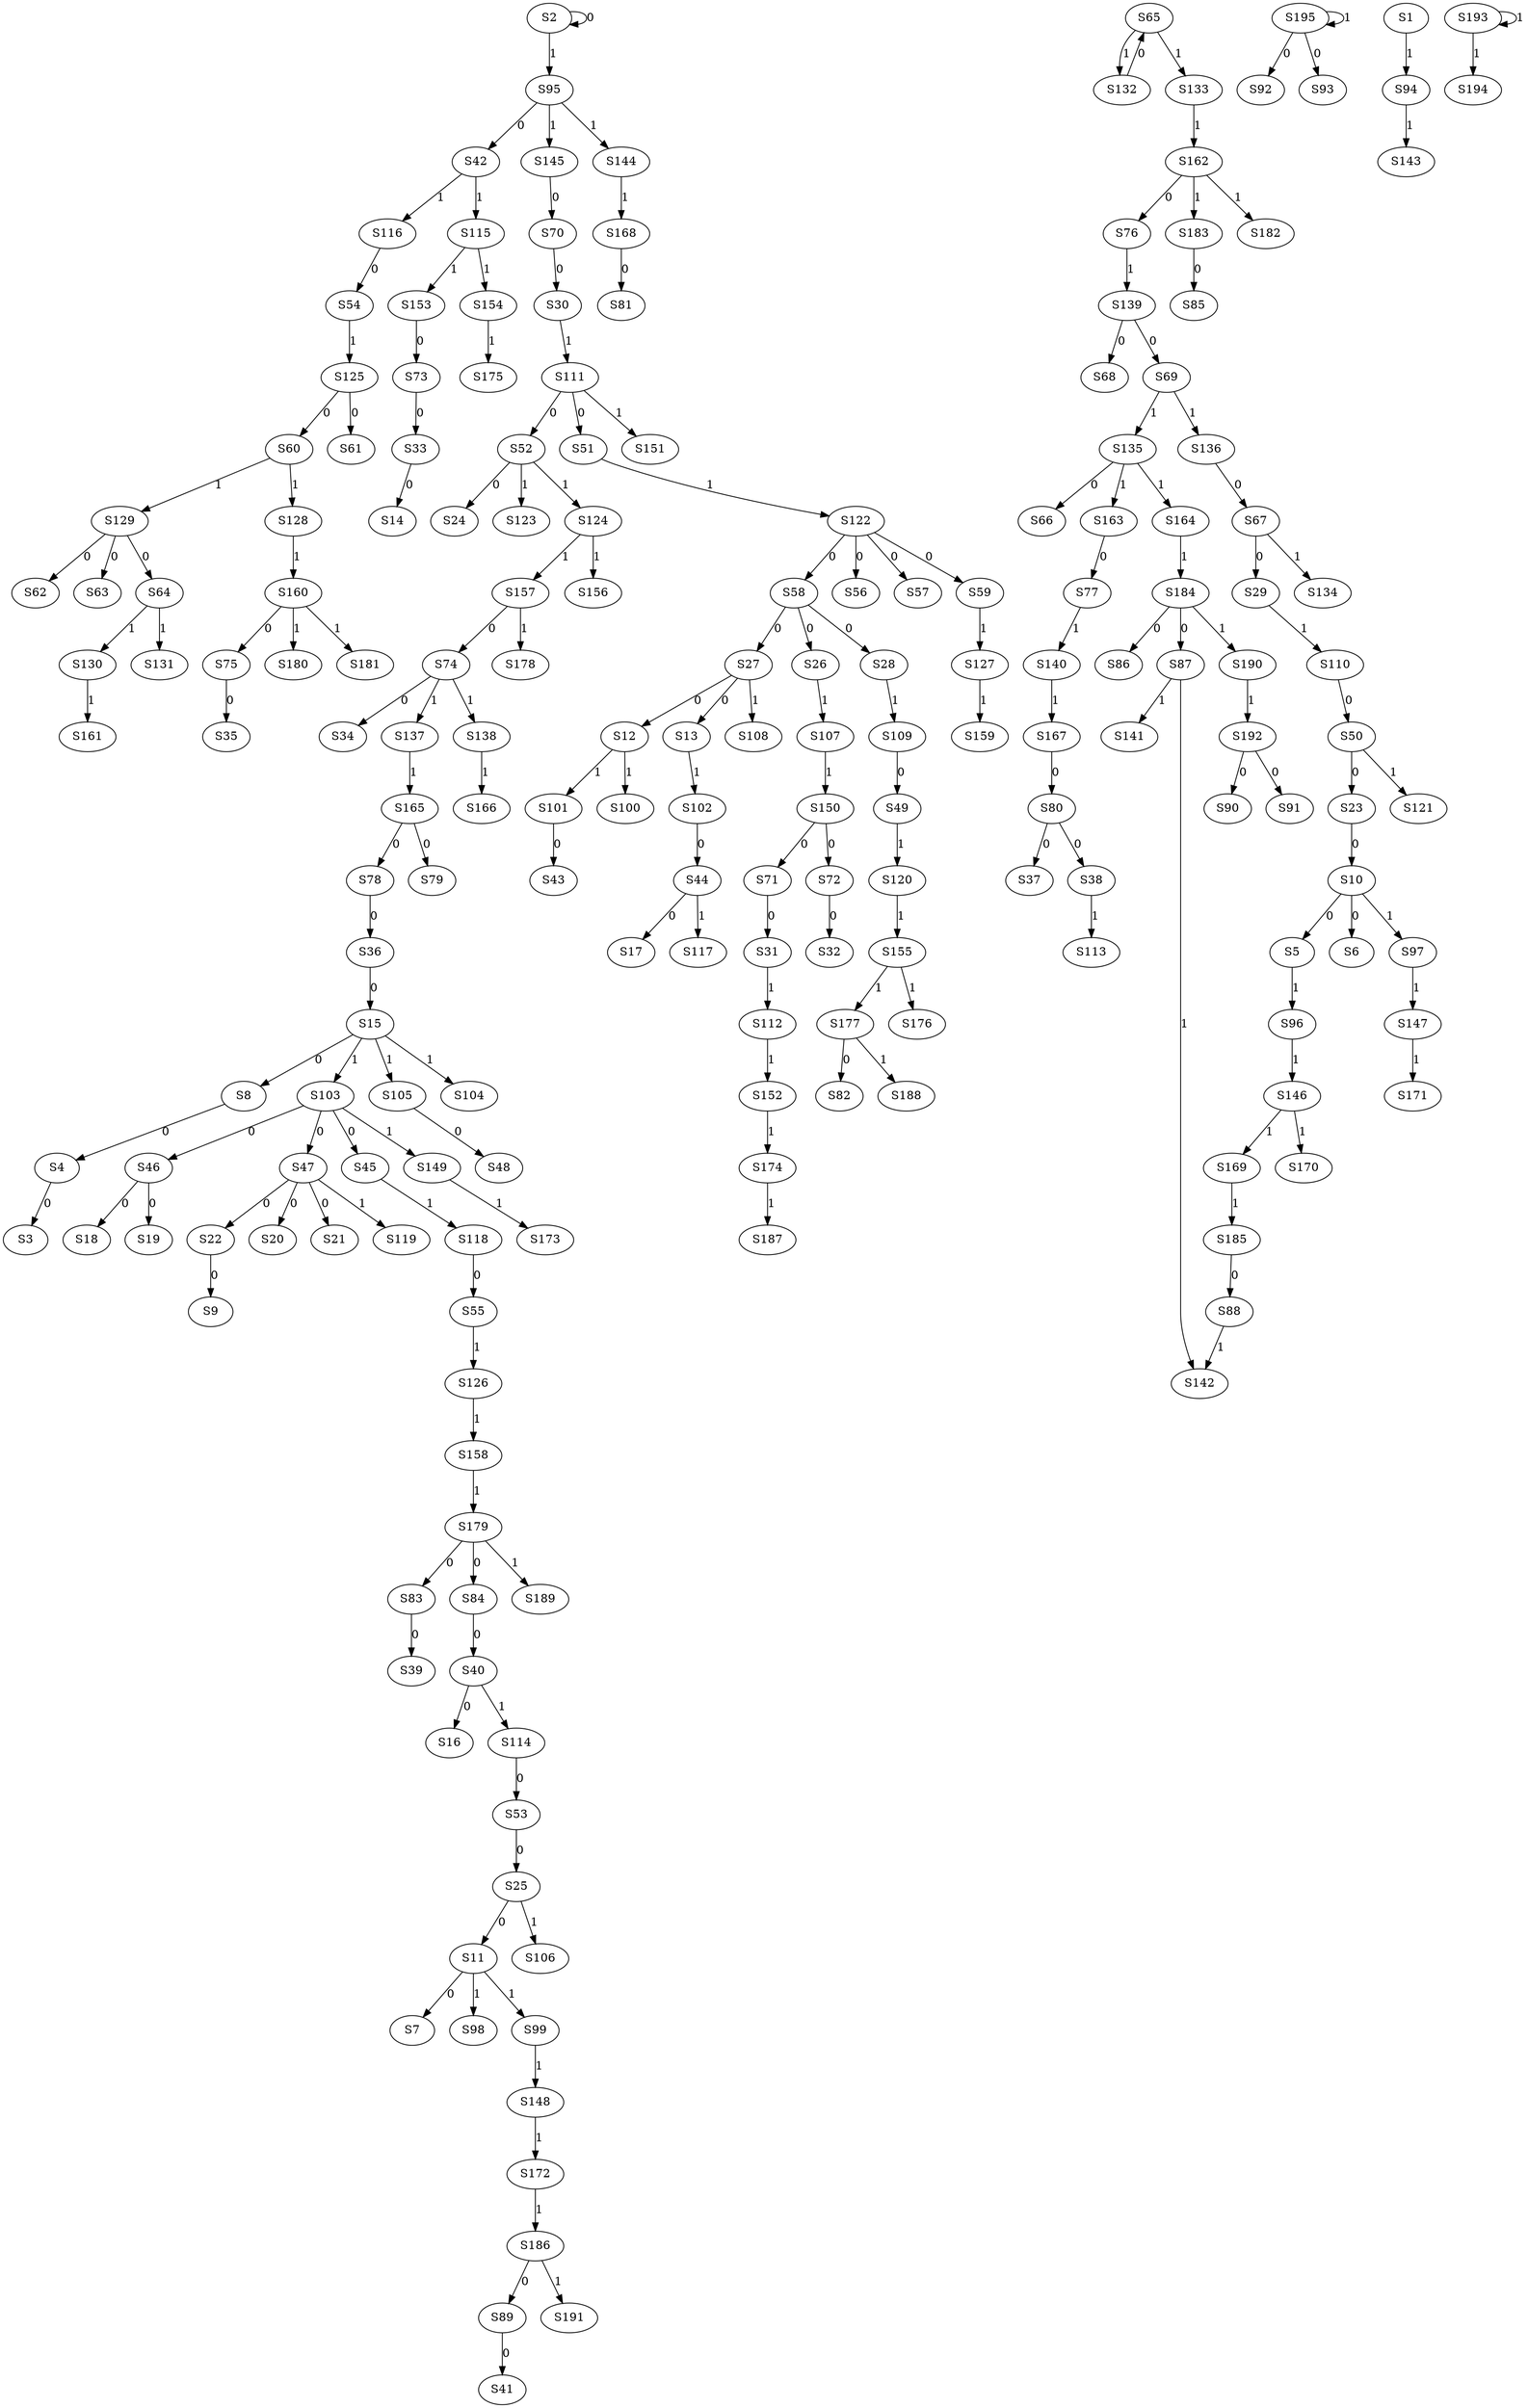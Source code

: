 strict digraph {
	S2 -> S2 [ label = 0 ];
	S4 -> S3 [ label = 0 ];
	S8 -> S4 [ label = 0 ];
	S10 -> S5 [ label = 0 ];
	S10 -> S6 [ label = 0 ];
	S11 -> S7 [ label = 0 ];
	S15 -> S8 [ label = 0 ];
	S22 -> S9 [ label = 0 ];
	S23 -> S10 [ label = 0 ];
	S25 -> S11 [ label = 0 ];
	S27 -> S12 [ label = 0 ];
	S27 -> S13 [ label = 0 ];
	S33 -> S14 [ label = 0 ];
	S36 -> S15 [ label = 0 ];
	S40 -> S16 [ label = 0 ];
	S44 -> S17 [ label = 0 ];
	S46 -> S18 [ label = 0 ];
	S46 -> S19 [ label = 0 ];
	S47 -> S20 [ label = 0 ];
	S47 -> S21 [ label = 0 ];
	S47 -> S22 [ label = 0 ];
	S50 -> S23 [ label = 0 ];
	S52 -> S24 [ label = 0 ];
	S53 -> S25 [ label = 0 ];
	S58 -> S26 [ label = 0 ];
	S58 -> S27 [ label = 0 ];
	S58 -> S28 [ label = 0 ];
	S67 -> S29 [ label = 0 ];
	S70 -> S30 [ label = 0 ];
	S71 -> S31 [ label = 0 ];
	S72 -> S32 [ label = 0 ];
	S73 -> S33 [ label = 0 ];
	S74 -> S34 [ label = 0 ];
	S75 -> S35 [ label = 0 ];
	S78 -> S36 [ label = 0 ];
	S80 -> S37 [ label = 0 ];
	S80 -> S38 [ label = 0 ];
	S83 -> S39 [ label = 0 ];
	S84 -> S40 [ label = 0 ];
	S89 -> S41 [ label = 0 ];
	S95 -> S42 [ label = 0 ];
	S101 -> S43 [ label = 0 ];
	S102 -> S44 [ label = 0 ];
	S103 -> S45 [ label = 0 ];
	S103 -> S46 [ label = 0 ];
	S103 -> S47 [ label = 0 ];
	S105 -> S48 [ label = 0 ];
	S109 -> S49 [ label = 0 ];
	S110 -> S50 [ label = 0 ];
	S111 -> S51 [ label = 0 ];
	S111 -> S52 [ label = 0 ];
	S114 -> S53 [ label = 0 ];
	S116 -> S54 [ label = 0 ];
	S118 -> S55 [ label = 0 ];
	S122 -> S56 [ label = 0 ];
	S122 -> S57 [ label = 0 ];
	S122 -> S58 [ label = 0 ];
	S122 -> S59 [ label = 0 ];
	S125 -> S60 [ label = 0 ];
	S125 -> S61 [ label = 0 ];
	S129 -> S62 [ label = 0 ];
	S129 -> S63 [ label = 0 ];
	S129 -> S64 [ label = 0 ];
	S132 -> S65 [ label = 0 ];
	S135 -> S66 [ label = 0 ];
	S136 -> S67 [ label = 0 ];
	S139 -> S68 [ label = 0 ];
	S139 -> S69 [ label = 0 ];
	S145 -> S70 [ label = 0 ];
	S150 -> S71 [ label = 0 ];
	S150 -> S72 [ label = 0 ];
	S153 -> S73 [ label = 0 ];
	S157 -> S74 [ label = 0 ];
	S160 -> S75 [ label = 0 ];
	S162 -> S76 [ label = 0 ];
	S163 -> S77 [ label = 0 ];
	S165 -> S78 [ label = 0 ];
	S165 -> S79 [ label = 0 ];
	S167 -> S80 [ label = 0 ];
	S168 -> S81 [ label = 0 ];
	S177 -> S82 [ label = 0 ];
	S179 -> S83 [ label = 0 ];
	S179 -> S84 [ label = 0 ];
	S183 -> S85 [ label = 0 ];
	S184 -> S86 [ label = 0 ];
	S184 -> S87 [ label = 0 ];
	S185 -> S88 [ label = 0 ];
	S186 -> S89 [ label = 0 ];
	S192 -> S90 [ label = 0 ];
	S192 -> S91 [ label = 0 ];
	S195 -> S92 [ label = 0 ];
	S195 -> S93 [ label = 0 ];
	S1 -> S94 [ label = 1 ];
	S2 -> S95 [ label = 1 ];
	S5 -> S96 [ label = 1 ];
	S10 -> S97 [ label = 1 ];
	S11 -> S98 [ label = 1 ];
	S11 -> S99 [ label = 1 ];
	S12 -> S100 [ label = 1 ];
	S12 -> S101 [ label = 1 ];
	S13 -> S102 [ label = 1 ];
	S15 -> S103 [ label = 1 ];
	S15 -> S104 [ label = 1 ];
	S15 -> S105 [ label = 1 ];
	S25 -> S106 [ label = 1 ];
	S26 -> S107 [ label = 1 ];
	S27 -> S108 [ label = 1 ];
	S28 -> S109 [ label = 1 ];
	S29 -> S110 [ label = 1 ];
	S30 -> S111 [ label = 1 ];
	S31 -> S112 [ label = 1 ];
	S38 -> S113 [ label = 1 ];
	S40 -> S114 [ label = 1 ];
	S42 -> S115 [ label = 1 ];
	S42 -> S116 [ label = 1 ];
	S44 -> S117 [ label = 1 ];
	S45 -> S118 [ label = 1 ];
	S47 -> S119 [ label = 1 ];
	S49 -> S120 [ label = 1 ];
	S50 -> S121 [ label = 1 ];
	S51 -> S122 [ label = 1 ];
	S52 -> S123 [ label = 1 ];
	S52 -> S124 [ label = 1 ];
	S54 -> S125 [ label = 1 ];
	S55 -> S126 [ label = 1 ];
	S59 -> S127 [ label = 1 ];
	S60 -> S128 [ label = 1 ];
	S60 -> S129 [ label = 1 ];
	S64 -> S130 [ label = 1 ];
	S64 -> S131 [ label = 1 ];
	S65 -> S132 [ label = 1 ];
	S65 -> S133 [ label = 1 ];
	S67 -> S134 [ label = 1 ];
	S69 -> S135 [ label = 1 ];
	S69 -> S136 [ label = 1 ];
	S74 -> S137 [ label = 1 ];
	S74 -> S138 [ label = 1 ];
	S76 -> S139 [ label = 1 ];
	S77 -> S140 [ label = 1 ];
	S87 -> S141 [ label = 1 ];
	S88 -> S142 [ label = 1 ];
	S94 -> S143 [ label = 1 ];
	S95 -> S144 [ label = 1 ];
	S95 -> S145 [ label = 1 ];
	S96 -> S146 [ label = 1 ];
	S97 -> S147 [ label = 1 ];
	S99 -> S148 [ label = 1 ];
	S103 -> S149 [ label = 1 ];
	S107 -> S150 [ label = 1 ];
	S111 -> S151 [ label = 1 ];
	S112 -> S152 [ label = 1 ];
	S115 -> S153 [ label = 1 ];
	S115 -> S154 [ label = 1 ];
	S120 -> S155 [ label = 1 ];
	S124 -> S156 [ label = 1 ];
	S124 -> S157 [ label = 1 ];
	S126 -> S158 [ label = 1 ];
	S127 -> S159 [ label = 1 ];
	S128 -> S160 [ label = 1 ];
	S130 -> S161 [ label = 1 ];
	S133 -> S162 [ label = 1 ];
	S135 -> S163 [ label = 1 ];
	S135 -> S164 [ label = 1 ];
	S137 -> S165 [ label = 1 ];
	S138 -> S166 [ label = 1 ];
	S140 -> S167 [ label = 1 ];
	S144 -> S168 [ label = 1 ];
	S146 -> S169 [ label = 1 ];
	S146 -> S170 [ label = 1 ];
	S147 -> S171 [ label = 1 ];
	S148 -> S172 [ label = 1 ];
	S149 -> S173 [ label = 1 ];
	S152 -> S174 [ label = 1 ];
	S154 -> S175 [ label = 1 ];
	S155 -> S176 [ label = 1 ];
	S155 -> S177 [ label = 1 ];
	S157 -> S178 [ label = 1 ];
	S158 -> S179 [ label = 1 ];
	S160 -> S180 [ label = 1 ];
	S160 -> S181 [ label = 1 ];
	S162 -> S182 [ label = 1 ];
	S162 -> S183 [ label = 1 ];
	S164 -> S184 [ label = 1 ];
	S169 -> S185 [ label = 1 ];
	S172 -> S186 [ label = 1 ];
	S174 -> S187 [ label = 1 ];
	S177 -> S188 [ label = 1 ];
	S179 -> S189 [ label = 1 ];
	S184 -> S190 [ label = 1 ];
	S186 -> S191 [ label = 1 ];
	S190 -> S192 [ label = 1 ];
	S193 -> S193 [ label = 1 ];
	S193 -> S194 [ label = 1 ];
	S195 -> S195 [ label = 1 ];
	S87 -> S142 [ label = 1 ];
}